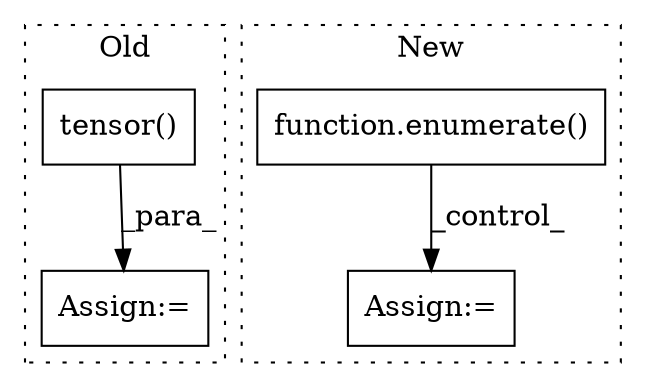 digraph G {
subgraph cluster0 {
1 [label="tensor()" a="75" s="3335,3368" l="10,19" shape="box"];
4 [label="Assign:=" a="68" s="3332" l="3" shape="box"];
label = "Old";
style="dotted";
}
subgraph cluster1 {
2 [label="function.enumerate()" a="75" s="5674,5688" l="10,1" shape="box"];
3 [label="Assign:=" a="68" s="6639" l="3" shape="box"];
label = "New";
style="dotted";
}
1 -> 4 [label="_para_"];
2 -> 3 [label="_control_"];
}